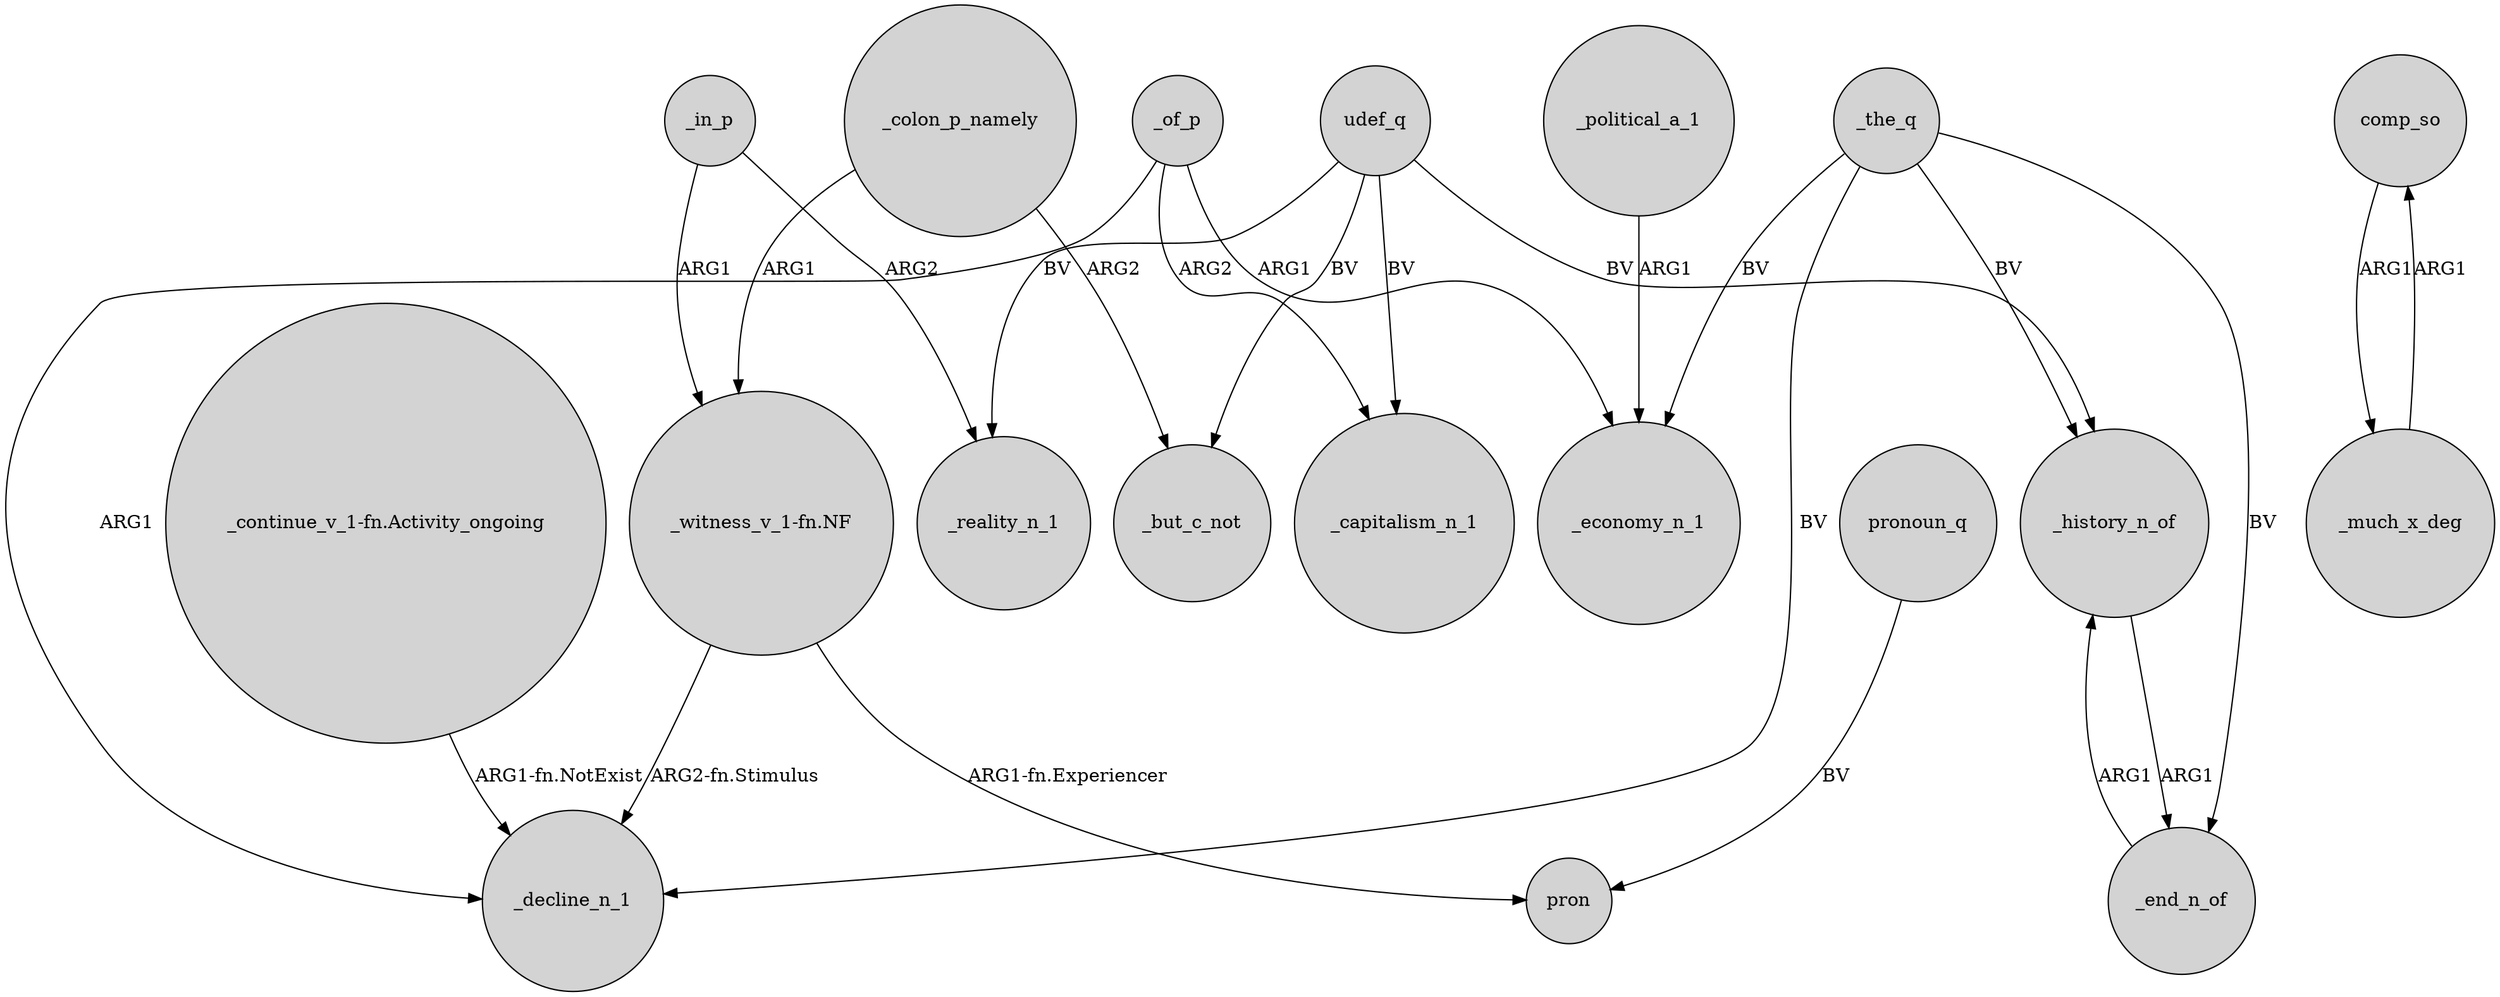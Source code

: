 digraph {
	node [shape=circle style=filled]
	_of_p -> _decline_n_1 [label=ARG1]
	comp_so -> _much_x_deg [label=ARG1]
	_in_p -> "_witness_v_1-fn.NF" [label=ARG1]
	udef_q -> _history_n_of [label=BV]
	_much_x_deg -> comp_so [label=ARG1]
	_the_q -> _end_n_of [label=BV]
	_colon_p_namely -> _but_c_not [label=ARG2]
	_the_q -> _economy_n_1 [label=BV]
	udef_q -> _capitalism_n_1 [label=BV]
	"_witness_v_1-fn.NF" -> _decline_n_1 [label="ARG2-fn.Stimulus"]
	udef_q -> _reality_n_1 [label=BV]
	_colon_p_namely -> "_witness_v_1-fn.NF" [label=ARG1]
	udef_q -> _but_c_not [label=BV]
	_the_q -> _decline_n_1 [label=BV]
	_of_p -> _capitalism_n_1 [label=ARG2]
	_of_p -> _economy_n_1 [label=ARG1]
	_end_n_of -> _history_n_of [label=ARG1]
	pronoun_q -> pron [label=BV]
	"_continue_v_1-fn.Activity_ongoing" -> _decline_n_1 [label="ARG1-fn.NotExist"]
	_the_q -> _history_n_of [label=BV]
	_political_a_1 -> _economy_n_1 [label=ARG1]
	_history_n_of -> _end_n_of [label=ARG1]
	_in_p -> _reality_n_1 [label=ARG2]
	"_witness_v_1-fn.NF" -> pron [label="ARG1-fn.Experiencer"]
}
